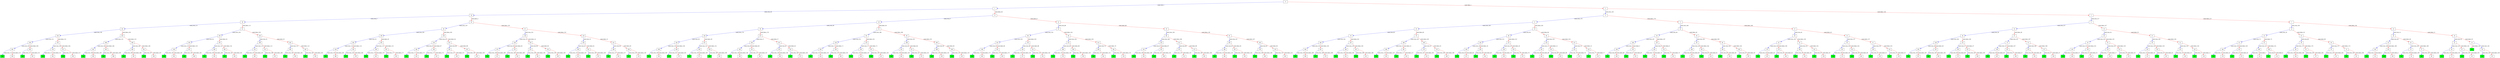 digraph ExecutionTree {
	node [color=black fontname=Courier height=.5 shape=record]
	96 [color=blue, fillcolor=green, style=filled, fontcolor=black, fontname="Courier-Bold"]
	92 [color=blue, fillcolor=green, style=filled, fontcolor=black, fontname="Courier-Bold"]
	88 [color=blue, fillcolor=green, style=filled, fontcolor=black, fontname="Courier-Bold"]
	82 [color=blue, fillcolor=green, style=filled, fontcolor=black, fontname="Courier-Bold"]
	80 [color=blue, fillcolor=green, style=filled, fontcolor=black, fontname="Courier-Bold"]
	72 [color=blue, fillcolor=green, style=filled, fontcolor=black, fontname="Courier-Bold"]
	68 [color=blue, fillcolor=green, style=filled, fontcolor=black, fontname="Courier-Bold"]
	64 [color=blue, fillcolor=green, style=filled, fontcolor=black, fontname="Courier-Bold"]
	59 [color=blue, fillcolor=green, style=filled, fontcolor=black, fontname="Courier-Bold"]
	508 [color=blue, fillcolor=green, style=filled, fontcolor=black, fontname="Courier-Bold"]
	506 [color=blue, fillcolor=green, style=filled, fontcolor=black, fontname="Courier-Bold"]
	504 [color=blue, fillcolor=green, style=filled, fontcolor=black, fontname="Courier-Bold"]
	502 [color=blue, fillcolor=green, style=filled, fontcolor=black, fontname="Courier-Bold"]
	500 [color=blue, fillcolor=green, style=filled, fontcolor=black, fontname="Courier-Bold"]
	498 [color=blue, fillcolor=green, style=filled, fontcolor=black, fontname="Courier-Bold"]
	496 [color=blue, fillcolor=green, style=filled, fontcolor=black, fontname="Courier-Bold"]
	494 [color=blue, fillcolor=green, style=filled, fontcolor=black, fontname="Courier-Bold"]
	492 [color=blue, fillcolor=green, style=filled, fontcolor=black, fontname="Courier-Bold"]
	490 [color=blue, fillcolor=green, style=filled, fontcolor=black, fontname="Courier-Bold"]
	488 [color=blue, fillcolor=green, style=filled, fontcolor=black, fontname="Courier-Bold"]
	486 [color=blue, fillcolor=green, style=filled, fontcolor=black, fontname="Courier-Bold"]
	484 [color=blue, fillcolor=green, style=filled, fontcolor=black, fontname="Courier-Bold"]
	480 [color=blue, fillcolor=green, style=filled, fontcolor=black, fontname="Courier-Bold"]
	478 [color=blue, fillcolor=green, style=filled, fontcolor=black, fontname="Courier-Bold"]
	476 [color=blue, fillcolor=green, style=filled, fontcolor=black, fontname="Courier-Bold"]
	474 [color=blue, fillcolor=green, style=filled, fontcolor=black, fontname="Courier-Bold"]
	472 [color=blue, fillcolor=green, style=filled, fontcolor=black, fontname="Courier-Bold"]
	468 [color=blue, fillcolor=green, style=filled, fontcolor=black, fontname="Courier-Bold"]
	466 [color=blue, fillcolor=green, style=filled, fontcolor=black, fontname="Courier-Bold"]
	464 [color=blue, fillcolor=green, style=filled, fontcolor=black, fontname="Courier-Bold"]
	458 [color=blue, fillcolor=green, style=filled, fontcolor=black, fontname="Courier-Bold"]
	456 [color=blue, fillcolor=green, style=filled, fontcolor=black, fontname="Courier-Bold"]
	454 [color=blue, fillcolor=green, style=filled, fontcolor=black, fontname="Courier-Bold"]
	452 [color=blue, fillcolor=green, style=filled, fontcolor=black, fontname="Courier-Bold"]
	444 [color=blue, fillcolor=green, style=filled, fontcolor=black, fontname="Courier-Bold"]
	442 [color=blue, fillcolor=green, style=filled, fontcolor=black, fontname="Courier-Bold"]
	440 [color=blue, fillcolor=green, style=filled, fontcolor=black, fontname="Courier-Bold"]
	436 [color=blue, fillcolor=green, style=filled, fontcolor=black, fontname="Courier-Bold"]
	432 [color=blue, fillcolor=green, style=filled, fontcolor=black, fontname="Courier-Bold"]
	428 [color=blue, fillcolor=green, style=filled, fontcolor=black, fontname="Courier-Bold"]
	426 [color=blue, fillcolor=green, style=filled, fontcolor=black, fontname="Courier-Bold"]
	424 [color=blue, fillcolor=green, style=filled, fontcolor=black, fontname="Courier-Bold"]
	422 [color=blue, fillcolor=green, style=filled, fontcolor=black, fontname="Courier-Bold"]
	420 [color=blue, fillcolor=green, style=filled, fontcolor=black, fontname="Courier-Bold"]
	418 [color=blue, fillcolor=green, style=filled, fontcolor=black, fontname="Courier-Bold"]
	416 [color=blue, fillcolor=green, style=filled, fontcolor=black, fontname="Courier-Bold"]
	414 [color=blue, fillcolor=green, style=filled, fontcolor=black, fontname="Courier-Bold"]
	410 [color=blue, fillcolor=green, style=filled, fontcolor=black, fontname="Courier-Bold"]
	402 [color=blue, fillcolor=green, style=filled, fontcolor=black, fontname="Courier-Bold"]
	400 [color=blue, fillcolor=green, style=filled, fontcolor=black, fontname="Courier-Bold"]
	398 [color=blue, fillcolor=green, style=filled, fontcolor=black, fontname="Courier-Bold"]
	394 [color=blue, fillcolor=green, style=filled, fontcolor=black, fontname="Courier-Bold"]
	392 [color=blue, fillcolor=green, style=filled, fontcolor=black, fontname="Courier-Bold"]
	388 [color=blue, fillcolor=green, style=filled, fontcolor=black, fontname="Courier-Bold"]
	386 [color=blue, fillcolor=green, style=filled, fontcolor=black, fontname="Courier-Bold"]
	384 [color=blue, fillcolor=green, style=filled, fontcolor=black, fontname="Courier-Bold"]
	380 [color=blue, fillcolor=green, style=filled, fontcolor=black, fontname="Courier-Bold"]
	378 [color=blue, fillcolor=green, style=filled, fontcolor=black, fontname="Courier-Bold"]
	376 [color=blue, fillcolor=green, style=filled, fontcolor=black, fontname="Courier-Bold"]
	372 [color=blue, fillcolor=green, style=filled, fontcolor=black, fontname="Courier-Bold"]
	370 [color=blue, fillcolor=green, style=filled, fontcolor=black, fontname="Courier-Bold"]
	368 [color=blue, fillcolor=green, style=filled, fontcolor=black, fontname="Courier-Bold"]
	364 [color=blue, fillcolor=green, style=filled, fontcolor=black, fontname="Courier-Bold"]
	362 [color=blue, fillcolor=green, style=filled, fontcolor=black, fontname="Courier-Bold"]
	360 [color=blue, fillcolor=green, style=filled, fontcolor=black, fontname="Courier-Bold"]
	358 [color=blue, fillcolor=green, style=filled, fontcolor=black, fontname="Courier-Bold"]
	354 [color=blue, fillcolor=green, style=filled, fontcolor=black, fontname="Courier-Bold"]
	350 [color=blue, fillcolor=green, style=filled, fontcolor=black, fontname="Courier-Bold"]
	348 [color=blue, fillcolor=green, style=filled, fontcolor=black, fontname="Courier-Bold"]
	344 [color=blue, fillcolor=green, style=filled, fontcolor=black, fontname="Courier-Bold"]
	342 [color=blue, fillcolor=green, style=filled, fontcolor=black, fontname="Courier-Bold"]
	332 [color=blue, fillcolor=green, style=filled, fontcolor=black, fontname="Courier-Bold"]
	328 [color=blue, fillcolor=green, style=filled, fontcolor=black, fontname="Courier-Bold"]
	326 [color=blue, fillcolor=green, style=filled, fontcolor=black, fontname="Courier-Bold"]
	324 [color=blue, fillcolor=green, style=filled, fontcolor=black, fontname="Courier-Bold"]
	322 [color=blue, fillcolor=green, style=filled, fontcolor=black, fontname="Courier-Bold"]
	318 [color=blue, fillcolor=green, style=filled, fontcolor=black, fontname="Courier-Bold"]
	312 [color=blue, fillcolor=green, style=filled, fontcolor=black, fontname="Courier-Bold"]
	310 [color=blue, fillcolor=green, style=filled, fontcolor=black, fontname="Courier-Bold"]
	304 [color=blue, fillcolor=green, style=filled, fontcolor=black, fontname="Courier-Bold"]
	302 [color=blue, fillcolor=green, style=filled, fontcolor=black, fontname="Courier-Bold"]
	290 [color=blue, fillcolor=green, style=filled, fontcolor=black, fontname="Courier-Bold"]
	284 [color=blue, fillcolor=green, style=filled, fontcolor=black, fontname="Courier-Bold"]
	272 [color=blue, fillcolor=green, style=filled, fontcolor=black, fontname="Courier-Bold"]
	270 [color=blue, fillcolor=green, style=filled, fontcolor=black, fontname="Courier-Bold"]
	268 [color=blue, fillcolor=green, style=filled, fontcolor=black, fontname="Courier-Bold"]
	264 [color=blue, fillcolor=green, style=filled, fontcolor=black, fontname="Courier-Bold"]
	262 [color=blue, fillcolor=green, style=filled, fontcolor=black, fontname="Courier-Bold"]
	260 [color=blue, fillcolor=green, style=filled, fontcolor=black, fontname="Courier-Bold"]
	258 [color=blue, fillcolor=green, style=filled, fontcolor=black, fontname="Courier-Bold"]
	250 [color=blue, fillcolor=green, style=filled, fontcolor=black, fontname="Courier-Bold"]
	244 [color=blue, fillcolor=green, style=filled, fontcolor=black, fontname="Courier-Bold"]
	236 [color=blue, fillcolor=green, style=filled, fontcolor=black, fontname="Courier-Bold"]
	234 [color=blue, fillcolor=green, style=filled, fontcolor=black, fontname="Courier-Bold"]
	232 [color=blue, fillcolor=green, style=filled, fontcolor=black, fontname="Courier-Bold"]
	226 [color=blue, fillcolor=green, style=filled, fontcolor=black, fontname="Courier-Bold"]
	224 [color=blue, fillcolor=green, style=filled, fontcolor=black, fontname="Courier-Bold"]
	216 [color=blue, fillcolor=green, style=filled, fontcolor=black, fontname="Courier-Bold"]
	214 [color=blue, fillcolor=green, style=filled, fontcolor=black, fontname="Courier-Bold"]
	206 [color=blue, fillcolor=green, style=filled, fontcolor=black, fontname="Courier-Bold"]
	202 [color=blue, fillcolor=green, style=filled, fontcolor=black, fontname="Courier-Bold"]
	198 [color=blue, fillcolor=green, style=filled, fontcolor=black, fontname="Courier-Bold"]
	194 [color=blue, fillcolor=green, style=filled, fontcolor=black, fontname="Courier-Bold"]
	190 [color=blue, fillcolor=green, style=filled, fontcolor=black, fontname="Courier-Bold"]
	186 [color=blue, fillcolor=green, style=filled, fontcolor=black, fontname="Courier-Bold"]
	182 [color=blue, fillcolor=green, style=filled, fontcolor=black, fontname="Courier-Bold"]
	180 [color=blue, fillcolor=green, style=filled, fontcolor=black, fontname="Courier-Bold"]
	178 [color=blue, fillcolor=green, style=filled, fontcolor=black, fontname="Courier-Bold"]
	172 [color=blue, fillcolor=green, style=filled, fontcolor=black, fontname="Courier-Bold"]
	170 [color=blue, fillcolor=green, style=filled, fontcolor=black, fontname="Courier-Bold"]
	168 [color=blue, fillcolor=green, style=filled, fontcolor=black, fontname="Courier-Bold"]
	164 [color=blue, fillcolor=green, style=filled, fontcolor=black, fontname="Courier-Bold"]
	162 [color=blue, fillcolor=green, style=filled, fontcolor=black, fontname="Courier-Bold"]
	160 [color=blue, fillcolor=green, style=filled, fontcolor=black, fontname="Courier-Bold"]
	158 [color=blue, fillcolor=green, style=filled, fontcolor=black, fontname="Courier-Bold"]
	156 [color=blue, fillcolor=green, style=filled, fontcolor=black, fontname="Courier-Bold"]
	154 [color=blue, fillcolor=green, style=filled, fontcolor=black, fontname="Courier-Bold"]
	146 [color=blue, fillcolor=green, style=filled, fontcolor=black, fontname="Courier-Bold"]
	142 [color=blue, fillcolor=green, style=filled, fontcolor=black, fontname="Courier-Bold"]
	138 [color=blue, fillcolor=green, style=filled, fontcolor=black, fontname="Courier-Bold"]
	132 [color=blue, fillcolor=green, style=filled, fontcolor=black, fontname="Courier-Bold"]
	128 [color=blue, fillcolor=green, style=filled, fontcolor=black, fontname="Courier-Bold"]
	124 [color=blue, fillcolor=green, style=filled, fontcolor=black, fontname="Courier-Bold"]
	120 [color=blue, fillcolor=green, style=filled, fontcolor=black, fontname="Courier-Bold"]
	112 [color=blue, fillcolor=green, style=filled, fontcolor=black, fontname="Courier-Bold"]
	110 [color=blue, fillcolor=green, style=filled, fontcolor=black, fontname="Courier-Bold"]
	104 [color=blue, fillcolor=green, style=filled, fontcolor=black, fontname="Courier-Bold"]
	100 [color=blue, fillcolor=green, style=filled, fontcolor=black, fontname="Courier-Bold"]
	0 -> 2 [label=cond_true_1 color=blue]
	0 -> 3 [label=cond_false_1 color=red]
	2 -> 10 [label=cond_true_58 color=blue]
	2 -> 11 [label=cond_false_58 color=red]
	3 -> 4 [label=cond_true_129 color=blue]
	3 -> 5 [label=cond_false_129 color=red]
	10 -> 28 [label=cond_true_2 color=blue]
	10 -> 29 [label=cond_false_2 color=red]
	28 -> 60 [label=cond_true_111 color=blue]
	28 -> 61 [label=cond_false_111 color=red]
	29 -> 46 [label=cond_true_120 color=blue]
	29 -> 47 [label=cond_false_120 color=red]
	102 -> 110 [label=cond_true_3 color=blue]
	102 -> 111 [label=cond_false_3 color=red]
	103 -> 104 [label=cond_true_4 color=blue]
	103 -> 105 [label=cond_false_4 color=red]
	106 -> 240 [label=cond_true_5 color=blue]
	106 -> 241 [label=cond_false_5 color=red]
	240 -> 264 [label=cond_true_86 color=blue]
	240 -> 265 [label=cond_false_86 color=red]
	241 -> 250 [label=cond_true_87 color=blue]
	241 -> 251 [label=cond_false_87 color=red]
	107 -> 220 [label=cond_true_6 color=blue]
	107 -> 221 [label=cond_false_6 color=red]
	220 -> 226 [label=cond_true_74 color=blue]
	220 -> 227 [label=cond_false_74 color=red]
	221 -> 224 [label=cond_true_75 color=blue]
	221 -> 225 [label=cond_false_75 color=red]
	108 -> 120 [label=cond_true_7 color=blue]
	108 -> 121 [label=cond_false_7 color=red]
	109 -> 112 [label=cond_true_8 color=blue]
	109 -> 113 [label=cond_false_8 color=red]
	11 -> 20 [label=cond_true_9 color=blue]
	11 -> 21 [label=cond_false_9 color=red]
	20 -> 40 [label=cond_true_59 color=blue]
	20 -> 41 [label=cond_false_59 color=red]
	21 -> 34 [label=cond_true_66 color=blue]
	21 -> 35 [label=cond_false_66 color=red]
	114 -> 128 [label=cond_true_10 color=blue]
	114 -> 129 [label=cond_false_10 color=red]
	115 -> 124 [label=cond_true_11 color=blue]
	115 -> 125 [label=cond_false_11 color=red]
	116 -> 242 [label=cond_true_12 color=blue]
	116 -> 243 [label=cond_false_12 color=red]
	242 -> 262 [label=cond_true_88 color=blue]
	242 -> 263 [label=cond_false_88 color=red]
	243 -> 258 [label=cond_true_89 color=blue]
	243 -> 259 [label=cond_false_89 color=red]
	117 -> 222 [label=cond_true_13 color=blue]
	117 -> 223 [label=cond_false_13 color=red]
	222 -> 234 [label=cond_true_76 color=blue]
	222 -> 235 [label=cond_false_76 color=red]
	223 -> 232 [label=cond_true_77 color=blue]
	223 -> 233 [label=cond_false_77 color=red]
	118 -> 238 [label=cond_true_14 color=blue]
	118 -> 239 [label=cond_false_14 color=red]
	238 -> 374 [label=cond_true_83 color=blue]
	238 -> 375 [label=cond_false_83 color=red]
	239 -> 314 [label=cond_true_84 color=blue]
	239 -> 315 [label=cond_false_84 color=red]
	119 -> 230 [label=cond_true_15 color=blue]
	119 -> 231 [label=cond_false_15 color=red]
	230 -> 340 [label=cond_true_81 color=blue]
	230 -> 341 [label=cond_false_81 color=red]
	231 -> 298 [label=cond_true_82 color=blue]
	231 -> 299 [label=cond_false_82 color=red]
	12 -> 22 [label=cond_true_16 color=blue]
	12 -> 23 [label=cond_false_16 color=red]
	22 -> 52 [label=cond_true_73 color=blue]
	22 -> 53 [label=cond_false_73 color=red]
	23 -> 38 [label=cond_true_80 color=blue]
	23 -> 39 [label=cond_false_80 color=red]
	122 -> 138 [label=cond_true_17 color=blue]
	122 -> 139 [label=cond_false_17 color=red]
	123 -> 132 [label=cond_true_18 color=blue]
	123 -> 133 [label=cond_false_18 color=red]
	126 -> 248 [label=cond_true_19 color=blue]
	126 -> 249 [label=cond_false_19 color=red]
	248 -> 270 [label=cond_true_92 color=blue]
	248 -> 271 [label=cond_false_92 color=red]
	249 -> 260 [label=cond_true_93 color=blue]
	249 -> 261 [label=cond_false_93 color=red]
	127 -> 228 [label=cond_true_20 color=blue]
	127 -> 229 [label=cond_false_20 color=red]
	228 -> 244 [label=cond_true_78 color=blue]
	228 -> 245 [label=cond_false_78 color=red]
	229 -> 236 [label=cond_true_79 color=blue]
	229 -> 237 [label=cond_false_79 color=red]
	13 -> 18 [label=cond_true_21 color=blue]
	13 -> 19 [label=cond_false_21 color=red]
	18 -> 42 [label=cond_true_48 color=blue]
	18 -> 43 [label=cond_false_48 color=red]
	19 -> 32 [label=cond_true_53 color=blue]
	19 -> 33 [label=cond_false_53 color=red]
	130 -> 154 [label=cond_true_22 color=blue]
	130 -> 155 [label=cond_false_22 color=red]
	131 -> 142 [label=cond_true_23 color=blue]
	131 -> 143 [label=cond_false_23 color=red]
	134 -> 156 [label=cond_true_24 color=blue]
	134 -> 157 [label=cond_false_24 color=red]
	135 -> 146 [label=cond_true_25 color=blue]
	135 -> 147 [label=cond_false_25 color=red]
	136 -> 336 [label=cond_true_26 color=blue]
	136 -> 337 [label=cond_false_26 color=red]
	336 -> 448 [label=cond_true_150 color=blue]
	336 -> 449 [label=cond_false_150 color=red]
	337 -> 438 [label=cond_true_151 color=blue]
	337 -> 439 [label=cond_false_151 color=red]
	137 -> 246 [label=cond_true_27 color=blue]
	137 -> 247 [label=cond_false_27 color=red]
	246 -> 330 [label=cond_true_90 color=blue]
	246 -> 331 [label=cond_false_90 color=red]
	247 -> 334 [label=cond_true_91 color=blue]
	247 -> 335 [label=cond_false_91 color=red]
	14 -> 36 [label=cond_true_28 color=blue]
	14 -> 37 [label=cond_false_28 color=red]
	36 -> 150 [label=cond_true_164 color=blue]
	36 -> 151 [label=cond_false_164 color=red]
	37 -> 74 [label=cond_true_167 color=blue]
	37 -> 75 [label=cond_false_167 color=red]
	140 -> 160 [label=cond_true_29 color=blue]
	140 -> 161 [label=cond_false_29 color=red]
	141 -> 158 [label=cond_true_30 color=blue]
	141 -> 159 [label=cond_false_30 color=red]
	144 -> 168 [label=cond_true_31 color=blue]
	144 -> 169 [label=cond_false_31 color=red]
	145 -> 162 [label=cond_true_32 color=blue]
	145 -> 163 [label=cond_false_32 color=red]
	148 -> 282 [label=cond_true_33 color=blue]
	148 -> 283 [label=cond_false_33 color=red]
	282 -> 434 [label=cond_true_114 color=blue]
	282 -> 435 [label=cond_false_114 color=red]
	283 -> 396 [label=cond_true_115 color=blue]
	283 -> 397 [label=cond_false_115 color=red]
	149 -> 254 [label=cond_true_34 color=blue]
	149 -> 255 [label=cond_false_34 color=red]
	254 -> 382 [label=cond_true_97 color=blue]
	254 -> 383 [label=cond_false_97 color=red]
	255 -> 346 [label=cond_true_98 color=blue]
	255 -> 347 [label=cond_false_98 color=red]
	15 -> 26 [label=cond_true_35 color=blue]
	15 -> 27 [label=cond_false_35 color=red]
	26 -> 54 [label=cond_true_101 color=blue]
	26 -> 55 [label=cond_false_101 color=red]
	27 -> 50 [label=cond_true_104 color=blue]
	27 -> 51 [label=cond_false_104 color=red]
	150 -> 356 [label=cond_true_36 color=blue]
	150 -> 357 [label=cond_false_36 color=red]
	356 -> 456 [label=cond_true_162 color=blue]
	356 -> 457 [label=cond_false_162 color=red]
	357 -> 402 [label=cond_true_163 color=blue]
	357 -> 403 [label=cond_false_163 color=red]
	151 -> 256 [label=cond_true_37 color=blue]
	151 -> 257 [label=cond_false_37 color=red]
	256 -> 272 [label=cond_true_99 color=blue]
	256 -> 273 [label=cond_false_99 color=red]
	257 -> 268 [label=cond_true_100 color=blue]
	257 -> 269 [label=cond_false_100 color=red]
	152 -> 170 [label=cond_true_38 color=blue]
	152 -> 171 [label=cond_false_38 color=red]
	153 -> 164 [label=cond_true_39 color=blue]
	153 -> 165 [label=cond_false_39 color=red]
	16 -> 44 [label=cond_true_40 color=blue]
	16 -> 45 [label=cond_false_40 color=red]
	44 -> 106 [label=cond_true_197 color=blue]
	44 -> 107 [label=cond_false_197 color=red]
	45 -> 84 [label=cond_true_202 color=blue]
	45 -> 85 [label=cond_false_202 color=red]
	166 -> 178 [label=cond_true_41 color=blue]
	166 -> 179 [label=cond_false_41 color=red]
	167 -> 172 [label=cond_true_42 color=blue]
	167 -> 173 [label=cond_false_42 color=red]
	17 -> 30 [label=cond_true_43 color=blue]
	17 -> 31 [label=cond_false_43 color=red]
	30 -> 62 [label=cond_true_130 color=blue]
	30 -> 63 [label=cond_false_130 color=red]
	31 -> 56 [label=cond_true_137 color=blue]
	31 -> 57 [label=cond_false_137 color=red]
	174 -> 186 [label=cond_true_44 color=blue]
	174 -> 187 [label=cond_false_44 color=red]
	175 -> 180 [label=cond_true_45 color=blue]
	175 -> 181 [label=cond_false_45 color=red]
	176 -> 190 [label=cond_true_46 color=blue]
	176 -> 191 [label=cond_false_46 color=red]
	177 -> 182 [label=cond_true_47 color=blue]
	177 -> 183 [label=cond_false_47 color=red]
	42 -> 102 [label=cond_true_189 color=blue]
	42 -> 103 [label=cond_false_189 color=red]
	43 -> 76 [label=cond_true_190 color=blue]
	43 -> 77 [label=cond_false_190 color=red]
	184 -> 198 [label=cond_true_49 color=blue]
	184 -> 199 [label=cond_false_49 color=red]
	185 -> 194 [label=cond_true_50 color=blue]
	185 -> 195 [label=cond_false_50 color=red]
	188 -> 286 [label=cond_true_51 color=blue]
	188 -> 287 [label=cond_false_51 color=red]
	286 -> 354 [label=cond_true_116 color=blue]
	286 -> 355 [label=cond_false_116 color=red]
	287 -> 318 [label=cond_true_117 color=blue]
	287 -> 319 [label=cond_false_117 color=red]
	189 -> 274 [label=cond_true_52 color=blue]
	189 -> 275 [label=cond_false_52 color=red]
	274 -> 312 [label=cond_true_105 color=blue]
	274 -> 313 [label=cond_false_105 color=red]
	275 -> 284 [label=cond_true_106 color=blue]
	275 -> 285 [label=cond_false_106 color=red]
	32 -> 66 [label=cond_true_142 color=blue]
	32 -> 67 [label=cond_false_142 color=red]
	33 -> 58 [label=cond_true_145 color=blue]
	33 -> 59 [label=cond_false_145 color=red]
	192 -> 294 [label=cond_true_54 color=blue]
	192 -> 295 [label=cond_false_54 color=red]
	294 -> 430 [label=cond_true_123 color=blue]
	294 -> 431 [label=cond_false_123 color=red]
	295 -> 404 [label=cond_true_124 color=blue]
	295 -> 405 [label=cond_false_124 color=red]
	193 -> 280 [label=cond_true_55 color=blue]
	193 -> 281 [label=cond_false_55 color=red]
	280 -> 412 [label=cond_true_112 color=blue]
	280 -> 413 [label=cond_false_112 color=red]
	281 -> 406 [label=cond_true_113 color=blue]
	281 -> 407 [label=cond_false_113 color=red]
	196 -> 206 [label=cond_true_56 color=blue]
	196 -> 207 [label=cond_false_56 color=red]
	197 -> 202 [label=cond_true_57 color=blue]
	197 -> 203 [label=cond_false_57 color=red]
	40 -> 136 [label=cond_true_179 color=blue]
	40 -> 137 [label=cond_false_179 color=red]
	41 -> 94 [label=cond_true_186 color=blue]
	41 -> 95 [label=cond_false_186 color=red]
	200 -> 216 [label=cond_true_60 color=blue]
	200 -> 217 [label=cond_false_60 color=red]
	201 -> 214 [label=cond_true_61 color=blue]
	201 -> 215 [label=cond_false_61 color=red]
	204 -> 306 [label=cond_true_62 color=blue]
	204 -> 307 [label=cond_false_62 color=red]
	306 -> 368 [label=cond_true_133 color=blue]
	306 -> 369 [label=cond_false_133 color=red]
	307 -> 342 [label=cond_true_134 color=blue]
	307 -> 343 [label=cond_false_134 color=red]
	205 -> 278 [label=cond_true_63 color=blue]
	205 -> 279 [label=cond_false_63 color=red]
	278 -> 304 [label=cond_true_109 color=blue]
	278 -> 305 [label=cond_false_109 color=red]
	279 -> 302 [label=cond_true_110 color=blue]
	279 -> 303 [label=cond_false_110 color=red]
	208 -> 316 [label=cond_true_64 color=blue]
	208 -> 317 [label=cond_false_64 color=red]
	316 -> 364 [label=cond_true_140 color=blue]
	316 -> 365 [label=cond_false_140 color=red]
	317 -> 370 [label=cond_true_141 color=blue]
	317 -> 371 [label=cond_false_141 color=red]
	209 -> 288 [label=cond_true_65 color=blue]
	209 -> 289 [label=cond_false_65 color=red]
	288 -> 328 [label=cond_true_118 color=blue]
	288 -> 329 [label=cond_false_118 color=red]
	289 -> 324 [label=cond_true_119 color=blue]
	289 -> 325 [label=cond_false_119 color=red]
	34 -> 98 [label=cond_true_154 color=blue]
	34 -> 99 [label=cond_false_154 color=red]
	35 -> 86 [label=cond_true_159 color=blue]
	35 -> 87 [label=cond_false_159 color=red]
	210 -> 352 [label=cond_true_67 color=blue]
	210 -> 353 [label=cond_false_67 color=red]
	352 -> 440 [label=cond_true_160 color=blue]
	352 -> 441 [label=cond_false_160 color=red]
	353 -> 388 [label=cond_true_161 color=blue]
	353 -> 389 [label=cond_false_161 color=red]
	211 -> 276 [label=cond_true_68 color=blue]
	211 -> 277 [label=cond_false_68 color=red]
	276 -> 310 [label=cond_true_107 color=blue]
	276 -> 311 [label=cond_false_107 color=red]
	277 -> 290 [label=cond_true_108 color=blue]
	277 -> 291 [label=cond_false_108 color=red]
	212 -> 308 [label=cond_true_69 color=blue]
	212 -> 309 [label=cond_false_69 color=red]
	308 -> 378 [label=cond_true_135 color=blue]
	308 -> 379 [label=cond_false_135 color=red]
	309 -> 358 [label=cond_true_136 color=blue]
	309 -> 359 [label=cond_false_136 color=red]
	213 -> 300 [label=cond_true_70 color=blue]
	213 -> 301 [label=cond_false_70 color=red]
	300 -> 360 [label=cond_true_131 color=blue]
	300 -> 361 [label=cond_false_131 color=red]
	301 -> 332 [label=cond_true_132 color=blue]
	301 -> 333 [label=cond_false_132 color=red]
	218 -> 338 [label=cond_true_71 color=blue]
	218 -> 339 [label=cond_false_71 color=red]
	338 -> 418 [label=cond_true_152 color=blue]
	338 -> 419 [label=cond_false_152 color=red]
	339 -> 394 [label=cond_true_153 color=blue]
	339 -> 395 [label=cond_false_153 color=red]
	219 -> 296 [label=cond_true_72 color=blue]
	219 -> 297 [label=cond_false_72 color=red]
	296 -> 344 [label=cond_true_125 color=blue]
	296 -> 345 [label=cond_false_125 color=red]
	297 -> 326 [label=cond_true_126 color=blue]
	297 -> 327 [label=cond_false_126 color=red]
	52 -> 166 [label=cond_true_220 color=blue]
	52 -> 167 [label=cond_false_220 color=red]
	53 -> 108 [label=cond_true_221 color=blue]
	53 -> 109 [label=cond_false_221 color=red]
	38 -> 90 [label=cond_true_170 color=blue]
	38 -> 91 [label=cond_false_170 color=red]
	39 -> 70 [label=cond_true_173 color=blue]
	39 -> 71 [label=cond_false_173 color=red]
	340 -> 422 [label=cond_true_155 color=blue]
	340 -> 423 [label=cond_false_155 color=red]
	341 -> 414 [label=cond_true_156 color=blue]
	341 -> 415 [label=cond_false_156 color=red]
	298 -> 362 [label=cond_true_127 color=blue]
	298 -> 363 [label=cond_false_127 color=red]
	299 -> 322 [label=cond_true_128 color=blue]
	299 -> 323 [label=cond_false_128 color=red]
	374 -> 416 [label=cond_true_168 color=blue]
	374 -> 417 [label=cond_false_168 color=red]
	375 -> 424 [label=cond_true_169 color=blue]
	375 -> 425 [label=cond_false_169 color=red]
	314 -> 380 [label=cond_true_138 color=blue]
	314 -> 381 [label=cond_false_138 color=red]
	315 -> 348 [label=cond_true_139 color=blue]
	315 -> 349 [label=cond_false_139 color=red]
	24 -> 78 [label=cond_true_85 color=blue]
	24 -> 79 [label=cond_false_85 color=red]
	78 -> 266 [label=cond_true_241 color=blue]
	78 -> 267 [label=cond_false_241 color=red]
	79 -> 188 [label=cond_true_242 color=blue]
	79 -> 189 [label=cond_false_242 color=red]
	330 -> 398 [label=cond_true_146 color=blue]
	330 -> 399 [label=cond_false_146 color=red]
	331 -> 384 [label=cond_true_147 color=blue]
	331 -> 385 [label=cond_false_147 color=red]
	334 -> 400 [label=cond_true_148 color=blue]
	334 -> 401 [label=cond_false_148 color=red]
	335 -> 372 [label=cond_true_149 color=blue]
	335 -> 373 [label=cond_false_149 color=red]
	25 -> 48 [label=cond_true_94 color=blue]
	25 -> 49 [label=cond_false_94 color=red]
	48 -> 126 [label=cond_true_213 color=blue]
	48 -> 127 [label=cond_false_213 color=red]
	49 -> 116 [label=cond_true_216 color=blue]
	49 -> 117 [label=cond_false_216 color=red]
	252 -> 390 [label=cond_true_95 color=blue]
	252 -> 391 [label=cond_false_95 color=red]
	390 -> 464 [label=cond_true_174 color=blue]
	390 -> 465 [label=cond_false_174 color=red]
	391 -> 428 [label=cond_true_175 color=blue]
	391 -> 429 [label=cond_false_175 color=red]
	253 -> 320 [label=cond_true_96 color=blue]
	253 -> 321 [label=cond_false_96 color=red]
	320 -> 376 [label=cond_true_143 color=blue]
	320 -> 377 [label=cond_false_143 color=red]
	321 -> 350 [label=cond_true_144 color=blue]
	321 -> 351 [label=cond_false_144 color=red]
	382 -> 432 [label=cond_true_171 color=blue]
	382 -> 433 [label=cond_false_171 color=red]
	383 -> 426 [label=cond_true_172 color=blue]
	383 -> 427 [label=cond_false_172 color=red]
	346 -> 392 [label=cond_true_157 color=blue]
	346 -> 393 [label=cond_false_157 color=red]
	347 -> 386 [label=cond_true_158 color=blue]
	347 -> 387 [label=cond_false_158 color=red]
	54 -> 144 [label=cond_true_222 color=blue]
	54 -> 145 [label=cond_false_222 color=red]
	55 -> 122 [label=cond_true_223 color=blue]
	55 -> 123 [label=cond_false_223 color=red]
	266 -> 446 [label=cond_true_102 color=blue]
	266 -> 447 [label=cond_false_102 color=red]
	446 -> 498 [label=cond_true_198 color=blue]
	446 -> 499 [label=cond_false_198 color=red]
	447 -> 472 [label=cond_true_199 color=blue]
	447 -> 473 [label=cond_false_199 color=red]
	267 -> 366 [label=cond_true_103 color=blue]
	267 -> 367 [label=cond_false_103 color=red]
	366 -> 420 [label=cond_true_165 color=blue]
	366 -> 421 [label=cond_false_165 color=red]
	367 -> 410 [label=cond_true_166 color=blue]
	367 -> 411 [label=cond_false_166 color=red]
	50 -> 134 [label=cond_true_218 color=blue]
	50 -> 135 [label=cond_false_218 color=red]
	51 -> 114 [label=cond_true_219 color=blue]
	51 -> 115 [label=cond_false_219 color=red]
	60 -> 292 [label=cond_true_228 color=blue]
	60 -> 293 [label=cond_false_228 color=red]
	61 -> 192 [label=cond_true_229 color=blue]
	61 -> 193 [label=cond_false_229 color=red]
	412 -> 486 [label=cond_true_187 color=blue]
	412 -> 487 [label=cond_false_187 color=red]
	413 -> 436 [label=cond_true_188 color=blue]
	413 -> 437 [label=cond_false_188 color=red]
	406 -> 458 [label=cond_true_182 color=blue]
	406 -> 459 [label=cond_false_182 color=red]
	407 -> 444 [label=cond_true_183 color=blue]
	407 -> 445 [label=cond_false_183 color=red]
	434 -> 484 [label=cond_true_193 color=blue]
	434 -> 485 [label=cond_false_193 color=red]
	435 -> 478 [label=cond_true_194 color=blue]
	435 -> 479 [label=cond_false_194 color=red]
	396 -> 466 [label=cond_true_176 color=blue]
	396 -> 467 [label=cond_false_176 color=red]
	397 -> 452 [label=cond_true_177 color=blue]
	397 -> 453 [label=cond_false_177 color=red]
	46 -> 148 [label=cond_true_205 color=blue]
	46 -> 149 [label=cond_false_205 color=red]
	47 -> 118 [label=cond_true_210 color=blue]
	47 -> 119 [label=cond_false_210 color=red]
	292 -> 450 [label=cond_true_121 color=blue]
	292 -> 451 [label=cond_false_121 color=red]
	450 -> 482 [label=cond_true_203 color=blue]
	450 -> 483 [label=cond_false_203 color=red]
	451 -> 470 [label=cond_true_204 color=blue]
	451 -> 471 [label=cond_false_204 color=red]
	293 -> 408 [label=cond_true_122 color=blue]
	293 -> 409 [label=cond_false_122 color=red]
	408 -> 462 [label=cond_true_184 color=blue]
	408 -> 463 [label=cond_false_184 color=red]
	409 -> 460 [label=cond_true_185 color=blue]
	409 -> 461 [label=cond_false_185 color=red]
	430 -> 490 [label=cond_true_191 color=blue]
	430 -> 491 [label=cond_false_191 color=red]
	431 -> 468 [label=cond_true_192 color=blue]
	431 -> 469 [label=cond_false_192 color=red]
	404 -> 454 [label=cond_true_180 color=blue]
	404 -> 455 [label=cond_false_180 color=red]
	405 -> 442 [label=cond_true_181 color=blue]
	405 -> 443 [label=cond_false_181 color=red]
	4 -> 8 [label=cond_true_178 color=blue]
	4 -> 9 [label=cond_false_178 color=red]
	5 -> 6 [label=cond_true_217 color=blue]
	5 -> 7 [label=cond_false_217 color=red]
	62 -> 174 [label=cond_true_230 color=blue]
	62 -> 175 [label=cond_false_230 color=red]
	63 -> 140 [label=cond_true_231 color=blue]
	63 -> 141 [label=cond_false_231 color=red]
	56 -> 152 [label=cond_true_224 color=blue]
	56 -> 153 [label=cond_false_224 color=red]
	57 -> 130 [label=cond_true_225 color=blue]
	57 -> 131 [label=cond_false_225 color=red]
	66 -> 72 [label=cond_true_232 color=blue]
	66 -> 73 [label=cond_false_232 color=red]
	67 -> 68 [label=cond_true_233 color=blue]
	67 -> 69 [label=cond_false_233 color=red]
	58 -> 64 [label=cond_true_226 color=blue]
	58 -> 65 [label=cond_false_226 color=red]
	448 -> 502 [label=cond_true_200 color=blue]
	448 -> 503 [label=cond_false_200 color=red]
	449 -> 474 [label=cond_true_201 color=blue]
	449 -> 475 [label=cond_false_201 color=red]
	438 -> 476 [label=cond_true_195 color=blue]
	438 -> 477 [label=cond_false_195 color=red]
	439 -> 480 [label=cond_true_196 color=blue]
	439 -> 481 [label=cond_false_196 color=red]
	98 -> 252 [label=cond_true_253 color=blue]
	98 -> 253 [label=cond_false_253 color=red]
	99 -> 212 [label=cond_true_254 color=blue]
	99 -> 213 [label=cond_false_254 color=red]
	86 -> 210 [label=cond_true_246 color=blue]
	86 -> 211 [label=cond_false_246 color=red]
	87 -> 204 [label=cond_true_247 color=blue]
	87 -> 205 [label=cond_false_247 color=red]
	74 -> 196 [label=cond_true_237 color=blue]
	74 -> 197 [label=cond_false_237 color=red]
	75 -> 176 [label=cond_true_238 color=blue]
	75 -> 177 [label=cond_false_238 color=red]
	90 -> 100 [label=cond_true_249 color=blue]
	90 -> 101 [label=cond_false_249 color=red]
	91 -> 96 [label=cond_true_250 color=blue]
	91 -> 97 [label=cond_false_250 color=red]
	70 -> 82 [label=cond_true_235 color=blue]
	70 -> 83 [label=cond_false_235 color=red]
	71 -> 80 [label=cond_true_236 color=blue]
	71 -> 81 [label=cond_false_236 color=red]
	8 -> 24 [label=cond_true_243 color=blue]
	8 -> 25 [label=cond_false_243 color=red]
	9 -> 16 [label=cond_true_248 color=blue]
	9 -> 17 [label=cond_false_248 color=red]
	462 -> 504 [label=cond_true_208 color=blue]
	462 -> 505 [label=cond_false_208 color=red]
	463 -> 488 [label=cond_true_209 color=blue]
	463 -> 489 [label=cond_false_209 color=red]
	460 -> 496 [label=cond_true_206 color=blue]
	460 -> 497 [label=cond_false_206 color=red]
	461 -> 492 [label=cond_true_207 color=blue]
	461 -> 493 [label=cond_false_207 color=red]
	94 -> 218 [label=cond_true_251 color=blue]
	94 -> 219 [label=cond_false_251 color=red]
	95 -> 208 [label=cond_true_252 color=blue]
	95 -> 209 [label=cond_false_252 color=red]
	76 -> 92 [label=cond_true_239 color=blue]
	76 -> 93 [label=cond_false_239 color=red]
	77 -> 88 [label=cond_true_240 color=blue]
	77 -> 89 [label=cond_false_240 color=red]
	84 -> 200 [label=cond_true_244 color=blue]
	84 -> 201 [label=cond_false_244 color=red]
	85 -> 184 [label=cond_true_245 color=blue]
	85 -> 185 [label=cond_false_245 color=red]
	482 -> 508 [label=cond_true_214 color=blue]
	482 -> 509 [label=cond_false_214 color=red]
	483 -> 506 [label=cond_true_215 color=blue]
	483 -> 507 [label=cond_false_215 color=red]
	470 -> 500 [label=cond_true_211 color=blue]
	470 -> 501 [label=cond_false_211 color=red]
	471 -> 494 [label=cond_true_212 color=blue]
	471 -> 495 [label=cond_false_212 color=red]
	6 -> 14 [label=cond_true_227 color=blue]
	6 -> 15 [label=cond_false_227 color=red]
	7 -> 12 [label=cond_true_234 color=blue]
	7 -> 13 [label=cond_false_234 color=red]
}
